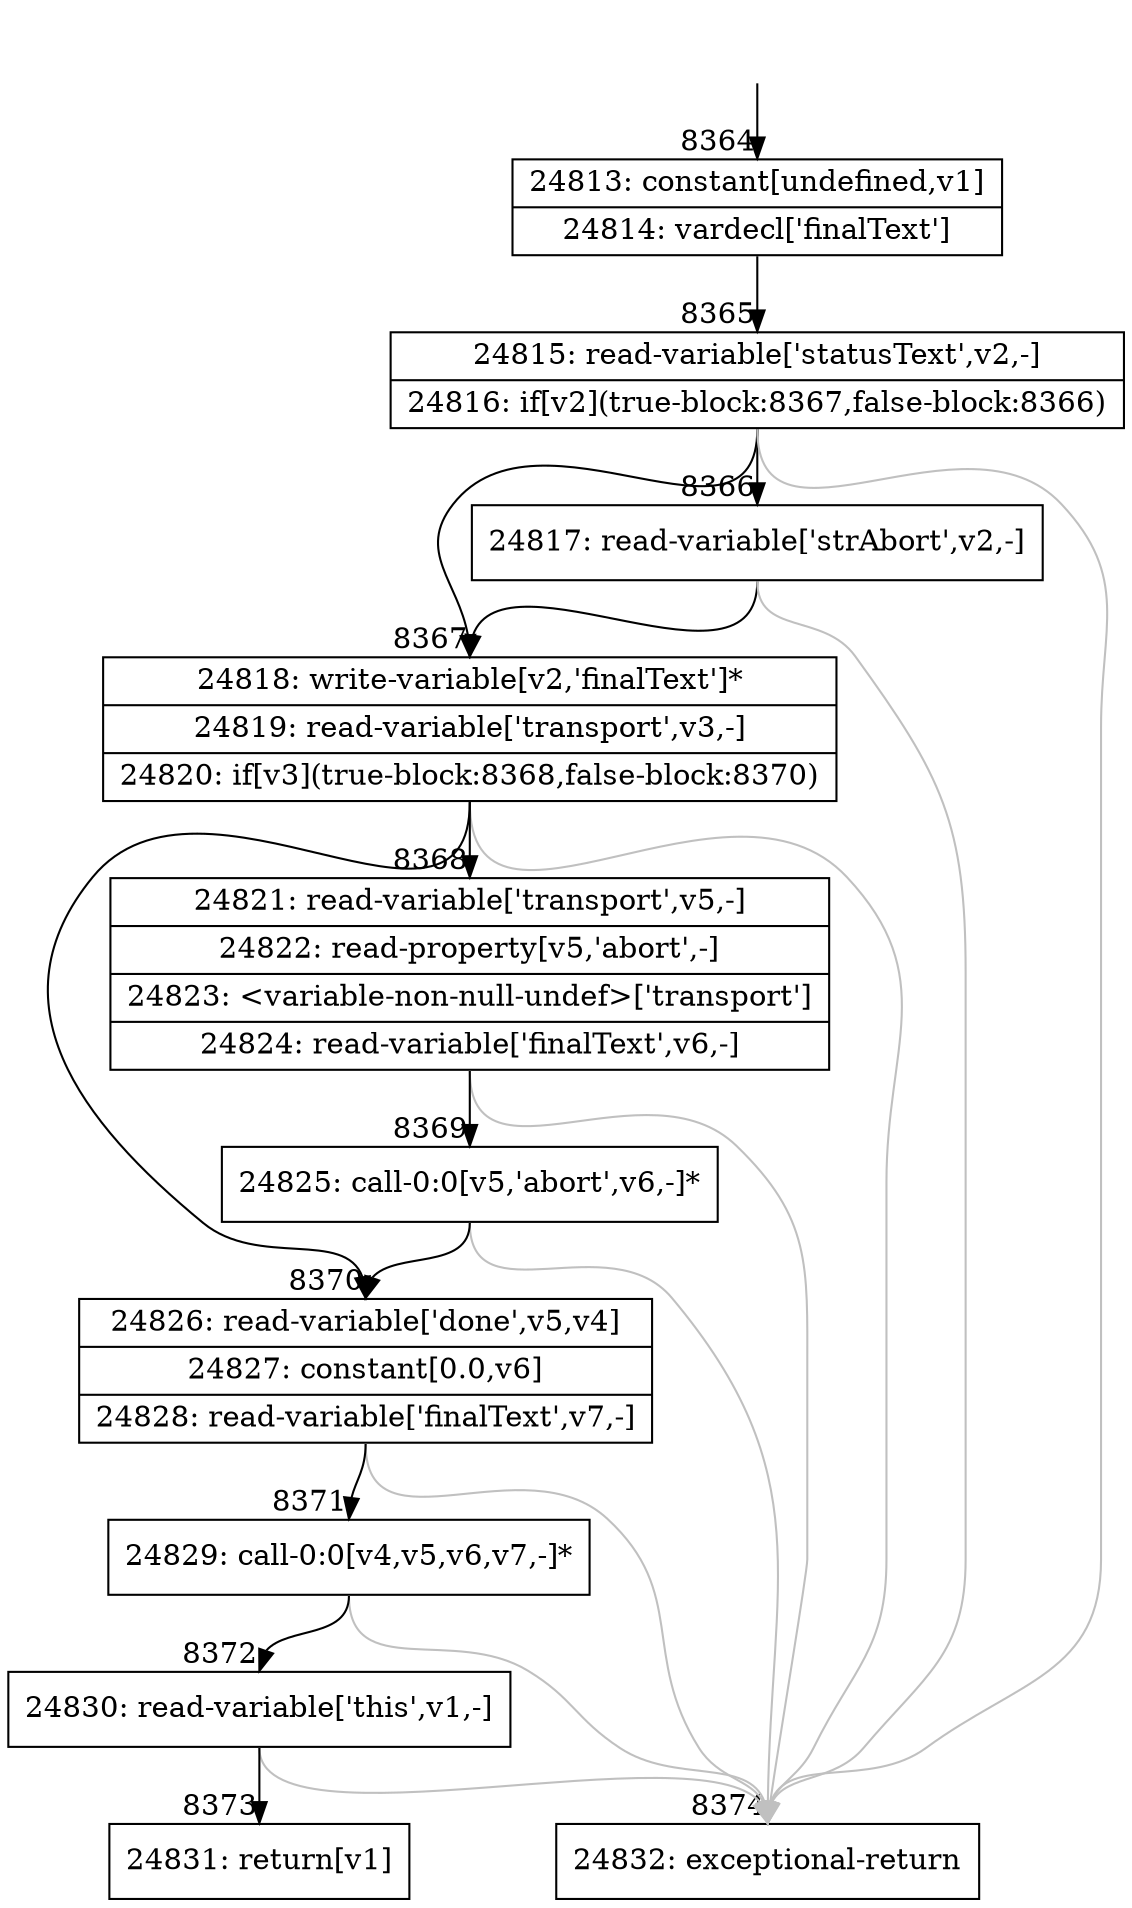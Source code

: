 digraph {
rankdir="TD"
BB_entry520[shape=none,label=""];
BB_entry520 -> BB8364 [tailport=s, headport=n, headlabel="    8364"]
BB8364 [shape=record label="{24813: constant[undefined,v1]|24814: vardecl['finalText']}" ] 
BB8364 -> BB8365 [tailport=s, headport=n, headlabel="      8365"]
BB8365 [shape=record label="{24815: read-variable['statusText',v2,-]|24816: if[v2](true-block:8367,false-block:8366)}" ] 
BB8365 -> BB8367 [tailport=s, headport=n, headlabel="      8367"]
BB8365 -> BB8366 [tailport=s, headport=n, headlabel="      8366"]
BB8365 -> BB8374 [tailport=s, headport=n, color=gray, headlabel="      8374"]
BB8366 [shape=record label="{24817: read-variable['strAbort',v2,-]}" ] 
BB8366 -> BB8367 [tailport=s, headport=n]
BB8366 -> BB8374 [tailport=s, headport=n, color=gray]
BB8367 [shape=record label="{24818: write-variable[v2,'finalText']*|24819: read-variable['transport',v3,-]|24820: if[v3](true-block:8368,false-block:8370)}" ] 
BB8367 -> BB8368 [tailport=s, headport=n, headlabel="      8368"]
BB8367 -> BB8370 [tailport=s, headport=n, headlabel="      8370"]
BB8367 -> BB8374 [tailport=s, headport=n, color=gray]
BB8368 [shape=record label="{24821: read-variable['transport',v5,-]|24822: read-property[v5,'abort',-]|24823: \<variable-non-null-undef\>['transport']|24824: read-variable['finalText',v6,-]}" ] 
BB8368 -> BB8369 [tailport=s, headport=n, headlabel="      8369"]
BB8368 -> BB8374 [tailport=s, headport=n, color=gray]
BB8369 [shape=record label="{24825: call-0:0[v5,'abort',v6,-]*}" ] 
BB8369 -> BB8370 [tailport=s, headport=n]
BB8369 -> BB8374 [tailport=s, headport=n, color=gray]
BB8370 [shape=record label="{24826: read-variable['done',v5,v4]|24827: constant[0.0,v6]|24828: read-variable['finalText',v7,-]}" ] 
BB8370 -> BB8371 [tailport=s, headport=n, headlabel="      8371"]
BB8370 -> BB8374 [tailport=s, headport=n, color=gray]
BB8371 [shape=record label="{24829: call-0:0[v4,v5,v6,v7,-]*}" ] 
BB8371 -> BB8372 [tailport=s, headport=n, headlabel="      8372"]
BB8371 -> BB8374 [tailport=s, headport=n, color=gray]
BB8372 [shape=record label="{24830: read-variable['this',v1,-]}" ] 
BB8372 -> BB8373 [tailport=s, headport=n, headlabel="      8373"]
BB8372 -> BB8374 [tailport=s, headport=n, color=gray]
BB8373 [shape=record label="{24831: return[v1]}" ] 
BB8374 [shape=record label="{24832: exceptional-return}" ] 
}
